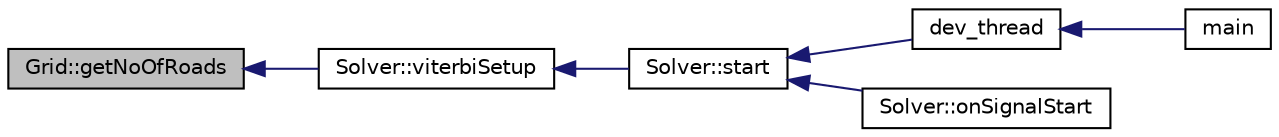 digraph "Grid::getNoOfRoads"
{
 // INTERACTIVE_SVG=YES
  bgcolor="transparent";
  edge [fontname="Helvetica",fontsize="10",labelfontname="Helvetica",labelfontsize="10"];
  node [fontname="Helvetica",fontsize="10",shape=record];
  rankdir="LR";
  Node1 [label="Grid::getNoOfRoads",height=0.2,width=0.4,color="black", fillcolor="grey75", style="filled", fontcolor="black"];
  Node1 -> Node2 [dir="back",color="midnightblue",fontsize="10",style="solid",fontname="Helvetica"];
  Node2 [label="Solver::viterbiSetup",height=0.2,width=0.4,color="black",URL="$class_solver.html#a8851263dce9a1edb047e07406eb3c566"];
  Node2 -> Node3 [dir="back",color="midnightblue",fontsize="10",style="solid",fontname="Helvetica"];
  Node3 [label="Solver::start",height=0.2,width=0.4,color="black",URL="$class_solver.html#a97bc7169c18b339fecd4937150f907c3"];
  Node3 -> Node4 [dir="back",color="midnightblue",fontsize="10",style="solid",fontname="Helvetica"];
  Node4 [label="dev_thread",height=0.2,width=0.4,color="black",URL="$main_8cpp.html#a9dd67c19acf7317c6296b63e29dcfab9"];
  Node4 -> Node5 [dir="back",color="midnightblue",fontsize="10",style="solid",fontname="Helvetica"];
  Node5 [label="main",height=0.2,width=0.4,color="black",URL="$main_8cpp.html#a0ddf1224851353fc92bfbff6f499fa97"];
  Node3 -> Node6 [dir="back",color="midnightblue",fontsize="10",style="solid",fontname="Helvetica"];
  Node6 [label="Solver::onSignalStart",height=0.2,width=0.4,color="black",URL="$class_solver.html#a323c9c0407f26a2ed3ec3ff5ed02a760"];
}
